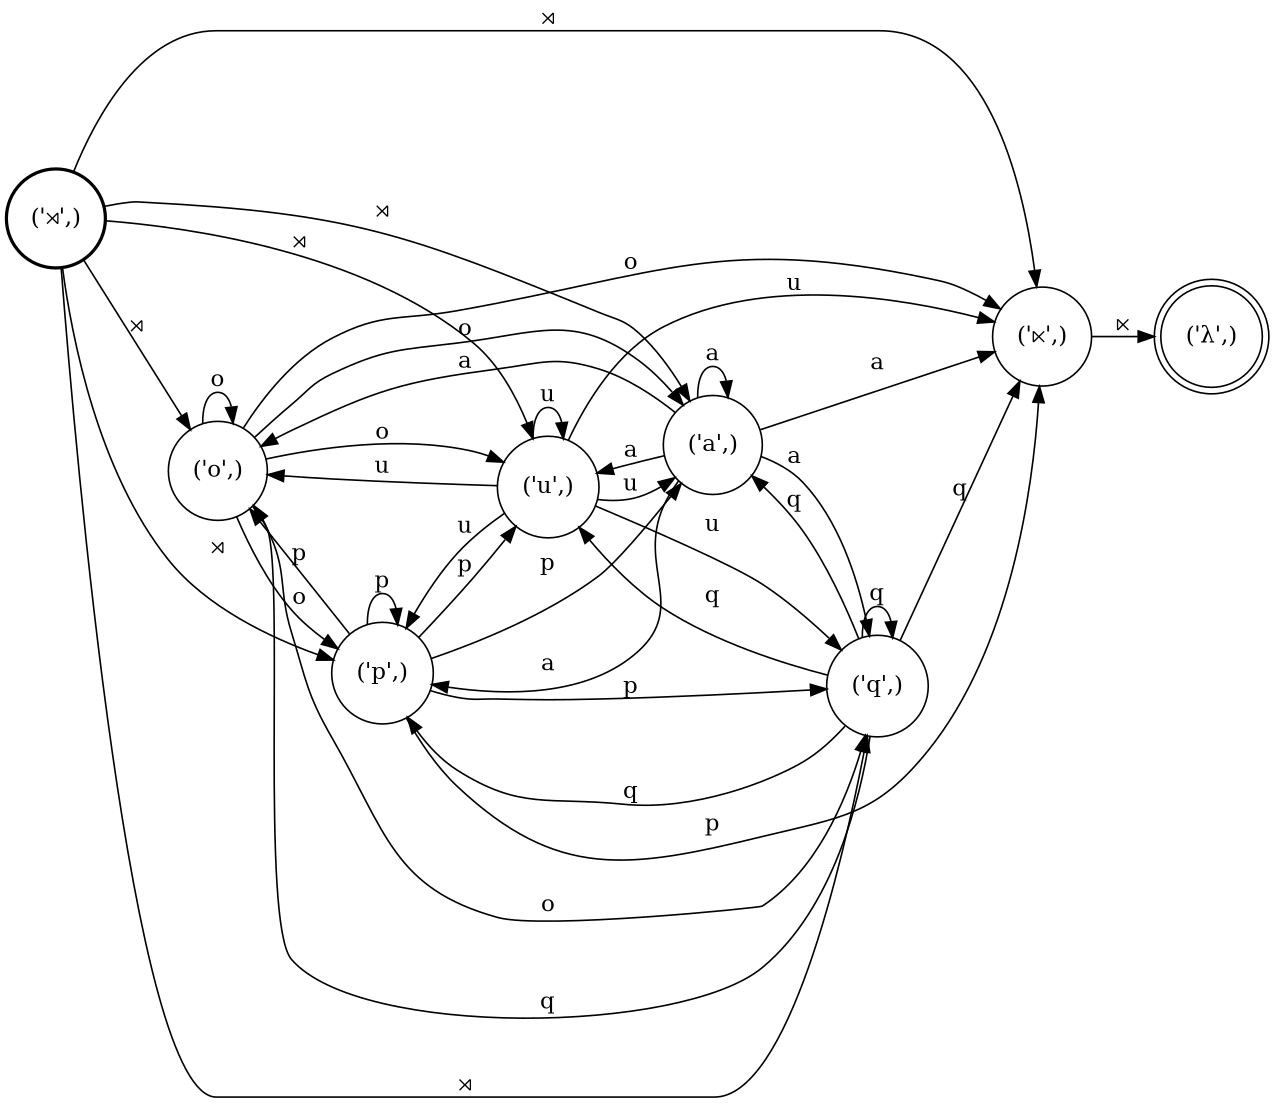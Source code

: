 digraph FST {
rankdir = LR;
size = "8.5,11";
center = 1;
orientation = Portrait;
ranksep = "0.4";
nodesep = "0.25";
7 [label = "('⋊',)", shape = circle, style = bold, fontsize = 14]
	7 -> 5 [label = "⋊", fontsize = 14];
	7 -> 4 [label = "⋊", fontsize = 14];
	7 -> 6 [label = "⋊", fontsize = 14];
	7 -> 2 [label = "⋊", fontsize = 14];
	7 -> 3 [label = "⋊", fontsize = 14];
	7 -> 1 [label = "⋊", fontsize = 14];
0 [label = "('λ',)", shape = doublecircle, style = solid, fontsize = 14]
1 [label = "('⋉',)", shape = circle, style = solid, fontsize = 14]
	1 -> 0 [label = "⋉", fontsize = 14];
2 [label = "('q',)", shape = circle, style = solid, fontsize = 14]
	2 -> 1 [label = "q", fontsize = 14];
	2 -> 6 [label = "q", fontsize = 14];
	2 -> 2 [label = "q", fontsize = 14];
	2 -> 3 [label = "q", fontsize = 14];
	2 -> 5 [label = "q", fontsize = 14];
	2 -> 4 [label = "q", fontsize = 14];
3 [label = "('a',)", shape = circle, style = solid, fontsize = 14]
	3 -> 1 [label = "a", fontsize = 14];
	3 -> 6 [label = "a", fontsize = 14];
	3 -> 2 [label = "a", fontsize = 14];
	3 -> 3 [label = "a", fontsize = 14];
	3 -> 5 [label = "a", fontsize = 14];
	3 -> 4 [label = "a", fontsize = 14];
4 [label = "('p',)", shape = circle, style = solid, fontsize = 14]
	4 -> 1 [label = "p", fontsize = 14];
	4 -> 6 [label = "p", fontsize = 14];
	4 -> 2 [label = "p", fontsize = 14];
	4 -> 3 [label = "p", fontsize = 14];
	4 -> 5 [label = "p", fontsize = 14];
	4 -> 4 [label = "p", fontsize = 14];
5 [label = "('o',)", shape = circle, style = solid, fontsize = 14]
	5 -> 1 [label = "o", fontsize = 14];
	5 -> 6 [label = "o", fontsize = 14];
	5 -> 2 [label = "o", fontsize = 14];
	5 -> 3 [label = "o", fontsize = 14];
	5 -> 5 [label = "o", fontsize = 14];
	5 -> 4 [label = "o", fontsize = 14];
6 [label = "('u',)", shape = circle, style = solid, fontsize = 14]
	6 -> 1 [label = "u", fontsize = 14];
	6 -> 6 [label = "u", fontsize = 14];
	6 -> 2 [label = "u", fontsize = 14];
	6 -> 3 [label = "u", fontsize = 14];
	6 -> 5 [label = "u", fontsize = 14];
	6 -> 4 [label = "u", fontsize = 14];
}

